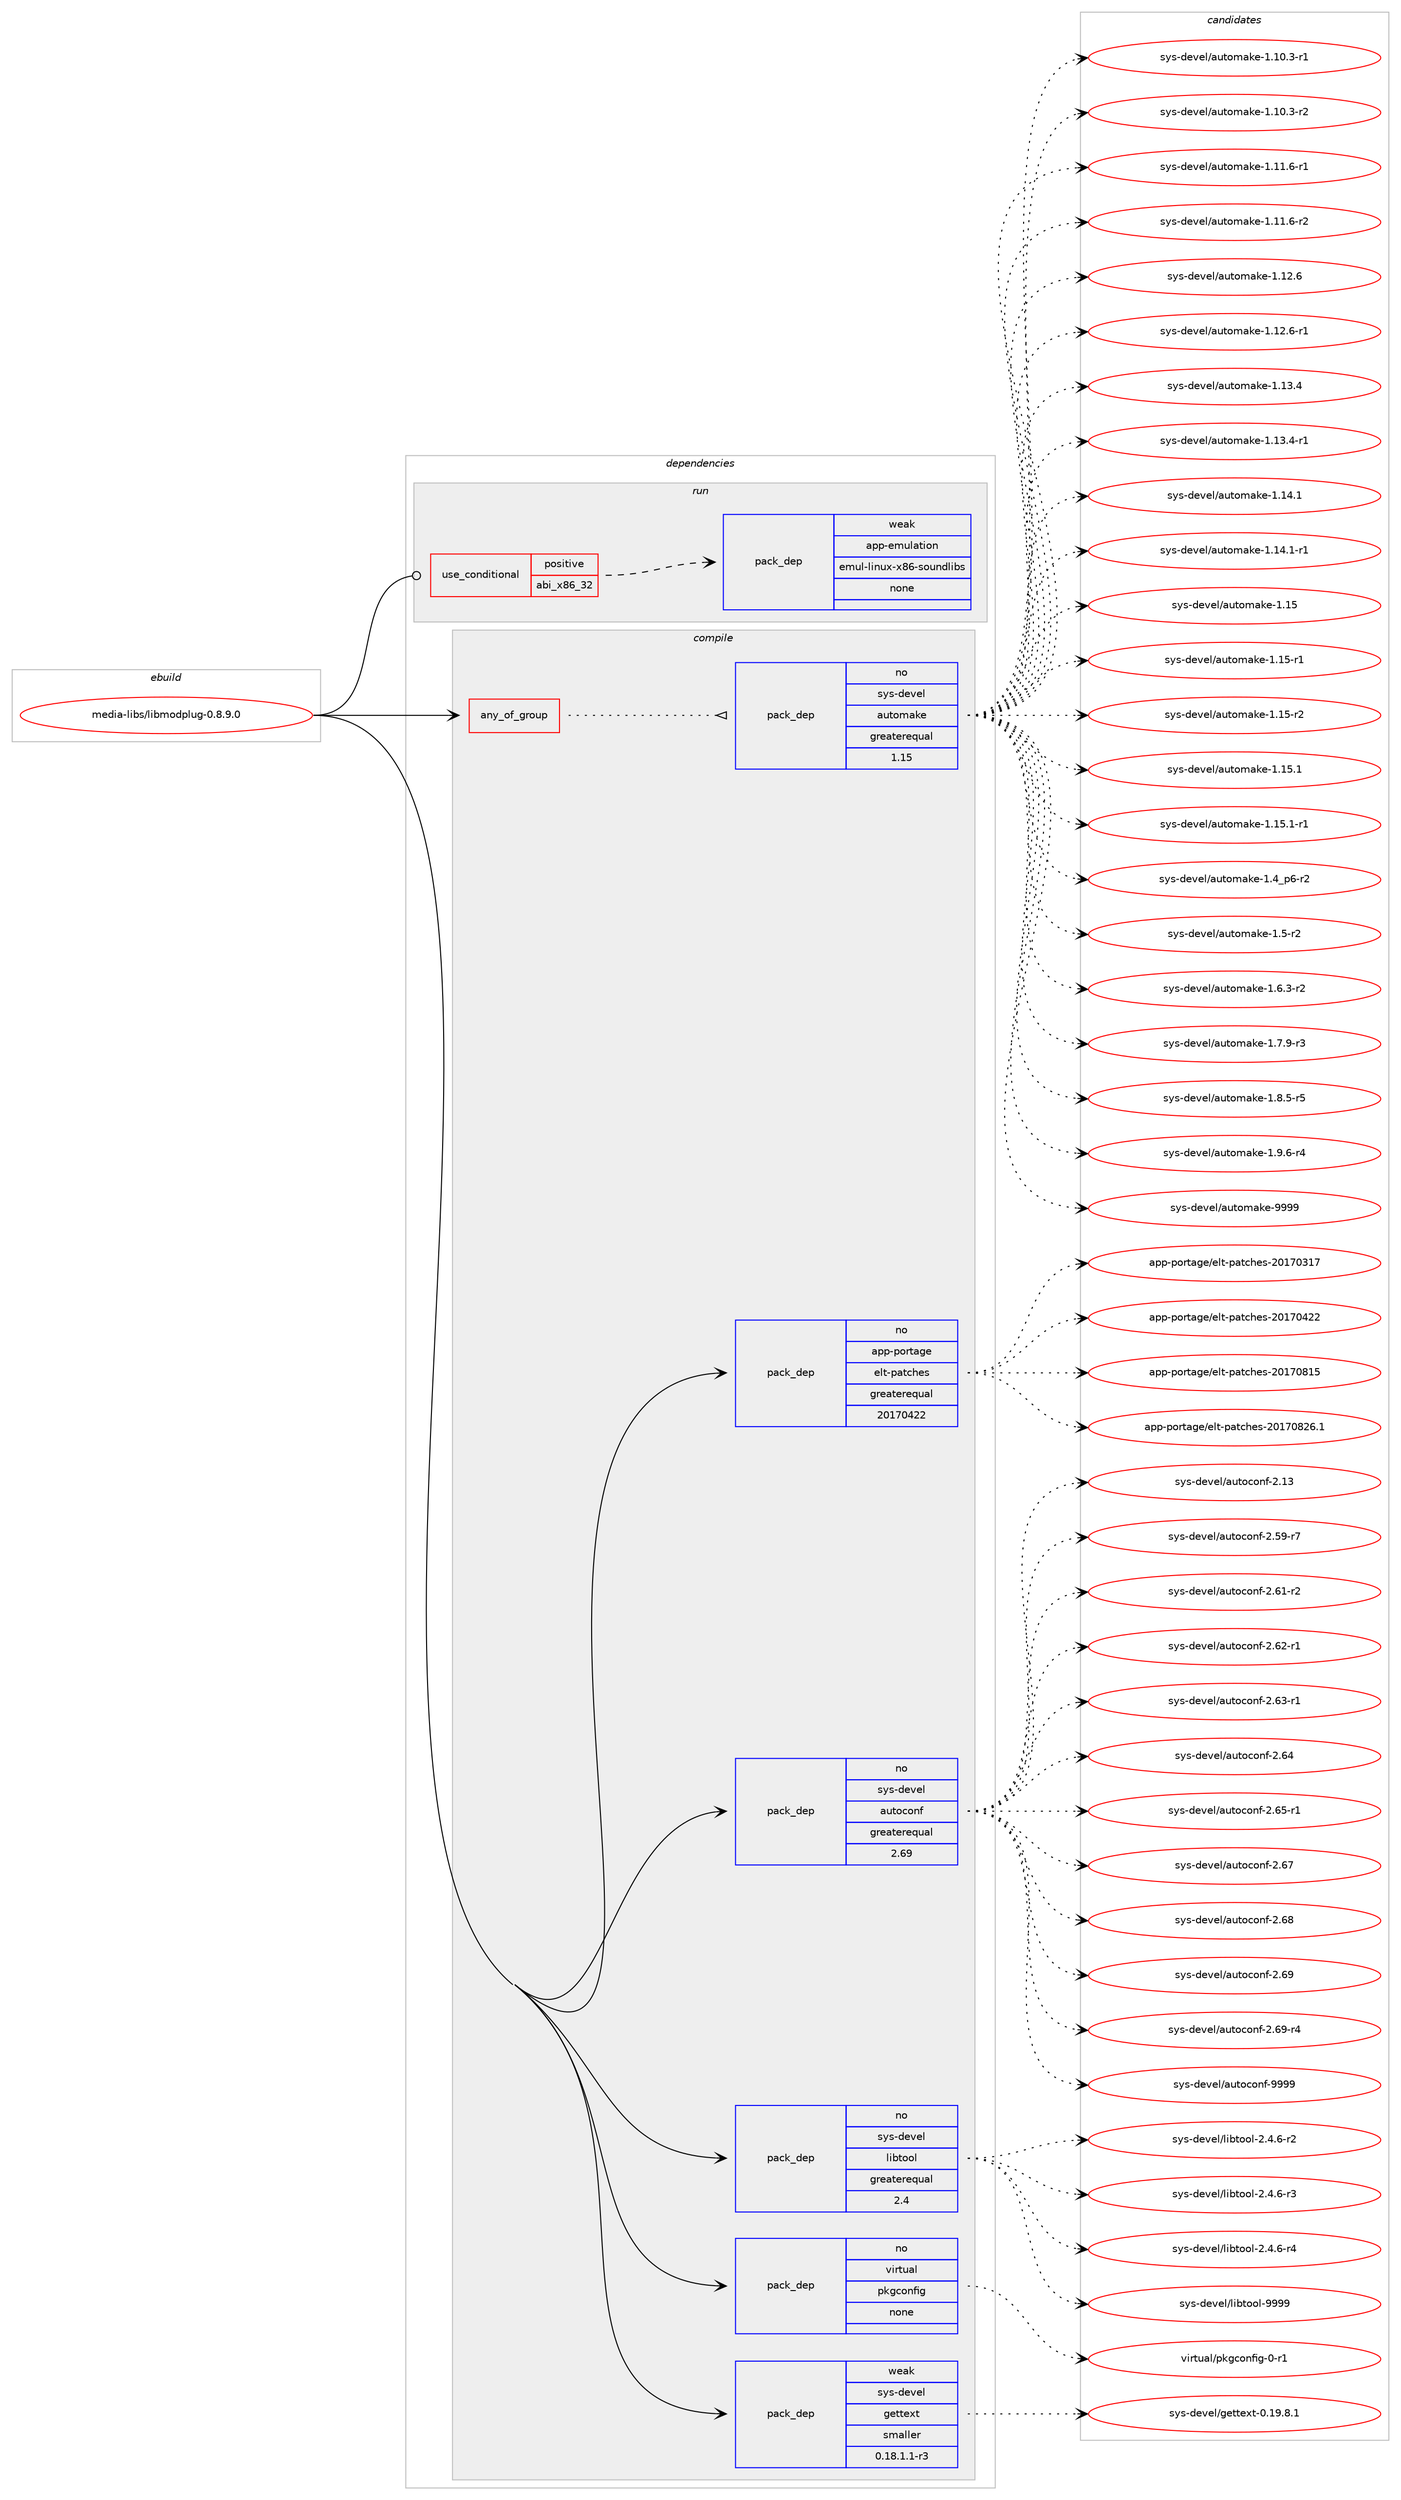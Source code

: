 digraph prolog {

# *************
# Graph options
# *************

newrank=true;
concentrate=true;
compound=true;
graph [rankdir=LR,fontname=Helvetica,fontsize=10,ranksep=1.5];#, ranksep=2.5, nodesep=0.2];
edge  [arrowhead=vee];
node  [fontname=Helvetica,fontsize=10];

# **********
# The ebuild
# **********

subgraph cluster_leftcol {
color=gray;
rank=same;
label=<<i>ebuild</i>>;
id [label="media-libs/libmodplug-0.8.9.0", color=red, width=4, href="../media-libs/libmodplug-0.8.9.0.svg"];
}

# ****************
# The dependencies
# ****************

subgraph cluster_midcol {
color=gray;
label=<<i>dependencies</i>>;
subgraph cluster_compile {
fillcolor="#eeeeee";
style=filled;
label=<<i>compile</i>>;
subgraph any5552 {
dependency364353 [label=<<TABLE BORDER="0" CELLBORDER="1" CELLSPACING="0" CELLPADDING="4"><TR><TD CELLPADDING="10">any_of_group</TD></TR></TABLE>>, shape=none, color=red];subgraph pack268826 {
dependency364354 [label=<<TABLE BORDER="0" CELLBORDER="1" CELLSPACING="0" CELLPADDING="4" WIDTH="220"><TR><TD ROWSPAN="6" CELLPADDING="30">pack_dep</TD></TR><TR><TD WIDTH="110">no</TD></TR><TR><TD>sys-devel</TD></TR><TR><TD>automake</TD></TR><TR><TD>greaterequal</TD></TR><TR><TD>1.15</TD></TR></TABLE>>, shape=none, color=blue];
}
dependency364353:e -> dependency364354:w [weight=20,style="dotted",arrowhead="oinv"];
}
id:e -> dependency364353:w [weight=20,style="solid",arrowhead="vee"];
subgraph pack268827 {
dependency364355 [label=<<TABLE BORDER="0" CELLBORDER="1" CELLSPACING="0" CELLPADDING="4" WIDTH="220"><TR><TD ROWSPAN="6" CELLPADDING="30">pack_dep</TD></TR><TR><TD WIDTH="110">no</TD></TR><TR><TD>app-portage</TD></TR><TR><TD>elt-patches</TD></TR><TR><TD>greaterequal</TD></TR><TR><TD>20170422</TD></TR></TABLE>>, shape=none, color=blue];
}
id:e -> dependency364355:w [weight=20,style="solid",arrowhead="vee"];
subgraph pack268828 {
dependency364356 [label=<<TABLE BORDER="0" CELLBORDER="1" CELLSPACING="0" CELLPADDING="4" WIDTH="220"><TR><TD ROWSPAN="6" CELLPADDING="30">pack_dep</TD></TR><TR><TD WIDTH="110">no</TD></TR><TR><TD>sys-devel</TD></TR><TR><TD>autoconf</TD></TR><TR><TD>greaterequal</TD></TR><TR><TD>2.69</TD></TR></TABLE>>, shape=none, color=blue];
}
id:e -> dependency364356:w [weight=20,style="solid",arrowhead="vee"];
subgraph pack268829 {
dependency364357 [label=<<TABLE BORDER="0" CELLBORDER="1" CELLSPACING="0" CELLPADDING="4" WIDTH="220"><TR><TD ROWSPAN="6" CELLPADDING="30">pack_dep</TD></TR><TR><TD WIDTH="110">no</TD></TR><TR><TD>sys-devel</TD></TR><TR><TD>libtool</TD></TR><TR><TD>greaterequal</TD></TR><TR><TD>2.4</TD></TR></TABLE>>, shape=none, color=blue];
}
id:e -> dependency364357:w [weight=20,style="solid",arrowhead="vee"];
subgraph pack268830 {
dependency364358 [label=<<TABLE BORDER="0" CELLBORDER="1" CELLSPACING="0" CELLPADDING="4" WIDTH="220"><TR><TD ROWSPAN="6" CELLPADDING="30">pack_dep</TD></TR><TR><TD WIDTH="110">no</TD></TR><TR><TD>virtual</TD></TR><TR><TD>pkgconfig</TD></TR><TR><TD>none</TD></TR><TR><TD></TD></TR></TABLE>>, shape=none, color=blue];
}
id:e -> dependency364358:w [weight=20,style="solid",arrowhead="vee"];
subgraph pack268831 {
dependency364359 [label=<<TABLE BORDER="0" CELLBORDER="1" CELLSPACING="0" CELLPADDING="4" WIDTH="220"><TR><TD ROWSPAN="6" CELLPADDING="30">pack_dep</TD></TR><TR><TD WIDTH="110">weak</TD></TR><TR><TD>sys-devel</TD></TR><TR><TD>gettext</TD></TR><TR><TD>smaller</TD></TR><TR><TD>0.18.1.1-r3</TD></TR></TABLE>>, shape=none, color=blue];
}
id:e -> dependency364359:w [weight=20,style="solid",arrowhead="vee"];
}
subgraph cluster_compileandrun {
fillcolor="#eeeeee";
style=filled;
label=<<i>compile and run</i>>;
}
subgraph cluster_run {
fillcolor="#eeeeee";
style=filled;
label=<<i>run</i>>;
subgraph cond89837 {
dependency364360 [label=<<TABLE BORDER="0" CELLBORDER="1" CELLSPACING="0" CELLPADDING="4"><TR><TD ROWSPAN="3" CELLPADDING="10">use_conditional</TD></TR><TR><TD>positive</TD></TR><TR><TD>abi_x86_32</TD></TR></TABLE>>, shape=none, color=red];
subgraph pack268832 {
dependency364361 [label=<<TABLE BORDER="0" CELLBORDER="1" CELLSPACING="0" CELLPADDING="4" WIDTH="220"><TR><TD ROWSPAN="6" CELLPADDING="30">pack_dep</TD></TR><TR><TD WIDTH="110">weak</TD></TR><TR><TD>app-emulation</TD></TR><TR><TD>emul-linux-x86-soundlibs</TD></TR><TR><TD>none</TD></TR><TR><TD></TD></TR></TABLE>>, shape=none, color=blue];
}
dependency364360:e -> dependency364361:w [weight=20,style="dashed",arrowhead="vee"];
}
id:e -> dependency364360:w [weight=20,style="solid",arrowhead="odot"];
}
}

# **************
# The candidates
# **************

subgraph cluster_choices {
rank=same;
color=gray;
label=<<i>candidates</i>>;

subgraph choice268826 {
color=black;
nodesep=1;
choice11512111545100101118101108479711711611110997107101454946494846514511449 [label="sys-devel/automake-1.10.3-r1", color=red, width=4,href="../sys-devel/automake-1.10.3-r1.svg"];
choice11512111545100101118101108479711711611110997107101454946494846514511450 [label="sys-devel/automake-1.10.3-r2", color=red, width=4,href="../sys-devel/automake-1.10.3-r2.svg"];
choice11512111545100101118101108479711711611110997107101454946494946544511449 [label="sys-devel/automake-1.11.6-r1", color=red, width=4,href="../sys-devel/automake-1.11.6-r1.svg"];
choice11512111545100101118101108479711711611110997107101454946494946544511450 [label="sys-devel/automake-1.11.6-r2", color=red, width=4,href="../sys-devel/automake-1.11.6-r2.svg"];
choice1151211154510010111810110847971171161111099710710145494649504654 [label="sys-devel/automake-1.12.6", color=red, width=4,href="../sys-devel/automake-1.12.6.svg"];
choice11512111545100101118101108479711711611110997107101454946495046544511449 [label="sys-devel/automake-1.12.6-r1", color=red, width=4,href="../sys-devel/automake-1.12.6-r1.svg"];
choice1151211154510010111810110847971171161111099710710145494649514652 [label="sys-devel/automake-1.13.4", color=red, width=4,href="../sys-devel/automake-1.13.4.svg"];
choice11512111545100101118101108479711711611110997107101454946495146524511449 [label="sys-devel/automake-1.13.4-r1", color=red, width=4,href="../sys-devel/automake-1.13.4-r1.svg"];
choice1151211154510010111810110847971171161111099710710145494649524649 [label="sys-devel/automake-1.14.1", color=red, width=4,href="../sys-devel/automake-1.14.1.svg"];
choice11512111545100101118101108479711711611110997107101454946495246494511449 [label="sys-devel/automake-1.14.1-r1", color=red, width=4,href="../sys-devel/automake-1.14.1-r1.svg"];
choice115121115451001011181011084797117116111109971071014549464953 [label="sys-devel/automake-1.15", color=red, width=4,href="../sys-devel/automake-1.15.svg"];
choice1151211154510010111810110847971171161111099710710145494649534511449 [label="sys-devel/automake-1.15-r1", color=red, width=4,href="../sys-devel/automake-1.15-r1.svg"];
choice1151211154510010111810110847971171161111099710710145494649534511450 [label="sys-devel/automake-1.15-r2", color=red, width=4,href="../sys-devel/automake-1.15-r2.svg"];
choice1151211154510010111810110847971171161111099710710145494649534649 [label="sys-devel/automake-1.15.1", color=red, width=4,href="../sys-devel/automake-1.15.1.svg"];
choice11512111545100101118101108479711711611110997107101454946495346494511449 [label="sys-devel/automake-1.15.1-r1", color=red, width=4,href="../sys-devel/automake-1.15.1-r1.svg"];
choice115121115451001011181011084797117116111109971071014549465295112544511450 [label="sys-devel/automake-1.4_p6-r2", color=red, width=4,href="../sys-devel/automake-1.4_p6-r2.svg"];
choice11512111545100101118101108479711711611110997107101454946534511450 [label="sys-devel/automake-1.5-r2", color=red, width=4,href="../sys-devel/automake-1.5-r2.svg"];
choice115121115451001011181011084797117116111109971071014549465446514511450 [label="sys-devel/automake-1.6.3-r2", color=red, width=4,href="../sys-devel/automake-1.6.3-r2.svg"];
choice115121115451001011181011084797117116111109971071014549465546574511451 [label="sys-devel/automake-1.7.9-r3", color=red, width=4,href="../sys-devel/automake-1.7.9-r3.svg"];
choice115121115451001011181011084797117116111109971071014549465646534511453 [label="sys-devel/automake-1.8.5-r5", color=red, width=4,href="../sys-devel/automake-1.8.5-r5.svg"];
choice115121115451001011181011084797117116111109971071014549465746544511452 [label="sys-devel/automake-1.9.6-r4", color=red, width=4,href="../sys-devel/automake-1.9.6-r4.svg"];
choice115121115451001011181011084797117116111109971071014557575757 [label="sys-devel/automake-9999", color=red, width=4,href="../sys-devel/automake-9999.svg"];
dependency364354:e -> choice11512111545100101118101108479711711611110997107101454946494846514511449:w [style=dotted,weight="100"];
dependency364354:e -> choice11512111545100101118101108479711711611110997107101454946494846514511450:w [style=dotted,weight="100"];
dependency364354:e -> choice11512111545100101118101108479711711611110997107101454946494946544511449:w [style=dotted,weight="100"];
dependency364354:e -> choice11512111545100101118101108479711711611110997107101454946494946544511450:w [style=dotted,weight="100"];
dependency364354:e -> choice1151211154510010111810110847971171161111099710710145494649504654:w [style=dotted,weight="100"];
dependency364354:e -> choice11512111545100101118101108479711711611110997107101454946495046544511449:w [style=dotted,weight="100"];
dependency364354:e -> choice1151211154510010111810110847971171161111099710710145494649514652:w [style=dotted,weight="100"];
dependency364354:e -> choice11512111545100101118101108479711711611110997107101454946495146524511449:w [style=dotted,weight="100"];
dependency364354:e -> choice1151211154510010111810110847971171161111099710710145494649524649:w [style=dotted,weight="100"];
dependency364354:e -> choice11512111545100101118101108479711711611110997107101454946495246494511449:w [style=dotted,weight="100"];
dependency364354:e -> choice115121115451001011181011084797117116111109971071014549464953:w [style=dotted,weight="100"];
dependency364354:e -> choice1151211154510010111810110847971171161111099710710145494649534511449:w [style=dotted,weight="100"];
dependency364354:e -> choice1151211154510010111810110847971171161111099710710145494649534511450:w [style=dotted,weight="100"];
dependency364354:e -> choice1151211154510010111810110847971171161111099710710145494649534649:w [style=dotted,weight="100"];
dependency364354:e -> choice11512111545100101118101108479711711611110997107101454946495346494511449:w [style=dotted,weight="100"];
dependency364354:e -> choice115121115451001011181011084797117116111109971071014549465295112544511450:w [style=dotted,weight="100"];
dependency364354:e -> choice11512111545100101118101108479711711611110997107101454946534511450:w [style=dotted,weight="100"];
dependency364354:e -> choice115121115451001011181011084797117116111109971071014549465446514511450:w [style=dotted,weight="100"];
dependency364354:e -> choice115121115451001011181011084797117116111109971071014549465546574511451:w [style=dotted,weight="100"];
dependency364354:e -> choice115121115451001011181011084797117116111109971071014549465646534511453:w [style=dotted,weight="100"];
dependency364354:e -> choice115121115451001011181011084797117116111109971071014549465746544511452:w [style=dotted,weight="100"];
dependency364354:e -> choice115121115451001011181011084797117116111109971071014557575757:w [style=dotted,weight="100"];
}
subgraph choice268827 {
color=black;
nodesep=1;
choice97112112451121111141169710310147101108116451129711699104101115455048495548514955 [label="app-portage/elt-patches-20170317", color=red, width=4,href="../app-portage/elt-patches-20170317.svg"];
choice97112112451121111141169710310147101108116451129711699104101115455048495548525050 [label="app-portage/elt-patches-20170422", color=red, width=4,href="../app-portage/elt-patches-20170422.svg"];
choice97112112451121111141169710310147101108116451129711699104101115455048495548564953 [label="app-portage/elt-patches-20170815", color=red, width=4,href="../app-portage/elt-patches-20170815.svg"];
choice971121124511211111411697103101471011081164511297116991041011154550484955485650544649 [label="app-portage/elt-patches-20170826.1", color=red, width=4,href="../app-portage/elt-patches-20170826.1.svg"];
dependency364355:e -> choice97112112451121111141169710310147101108116451129711699104101115455048495548514955:w [style=dotted,weight="100"];
dependency364355:e -> choice97112112451121111141169710310147101108116451129711699104101115455048495548525050:w [style=dotted,weight="100"];
dependency364355:e -> choice97112112451121111141169710310147101108116451129711699104101115455048495548564953:w [style=dotted,weight="100"];
dependency364355:e -> choice971121124511211111411697103101471011081164511297116991041011154550484955485650544649:w [style=dotted,weight="100"];
}
subgraph choice268828 {
color=black;
nodesep=1;
choice115121115451001011181011084797117116111991111101024550464951 [label="sys-devel/autoconf-2.13", color=red, width=4,href="../sys-devel/autoconf-2.13.svg"];
choice1151211154510010111810110847971171161119911111010245504653574511455 [label="sys-devel/autoconf-2.59-r7", color=red, width=4,href="../sys-devel/autoconf-2.59-r7.svg"];
choice1151211154510010111810110847971171161119911111010245504654494511450 [label="sys-devel/autoconf-2.61-r2", color=red, width=4,href="../sys-devel/autoconf-2.61-r2.svg"];
choice1151211154510010111810110847971171161119911111010245504654504511449 [label="sys-devel/autoconf-2.62-r1", color=red, width=4,href="../sys-devel/autoconf-2.62-r1.svg"];
choice1151211154510010111810110847971171161119911111010245504654514511449 [label="sys-devel/autoconf-2.63-r1", color=red, width=4,href="../sys-devel/autoconf-2.63-r1.svg"];
choice115121115451001011181011084797117116111991111101024550465452 [label="sys-devel/autoconf-2.64", color=red, width=4,href="../sys-devel/autoconf-2.64.svg"];
choice1151211154510010111810110847971171161119911111010245504654534511449 [label="sys-devel/autoconf-2.65-r1", color=red, width=4,href="../sys-devel/autoconf-2.65-r1.svg"];
choice115121115451001011181011084797117116111991111101024550465455 [label="sys-devel/autoconf-2.67", color=red, width=4,href="../sys-devel/autoconf-2.67.svg"];
choice115121115451001011181011084797117116111991111101024550465456 [label="sys-devel/autoconf-2.68", color=red, width=4,href="../sys-devel/autoconf-2.68.svg"];
choice115121115451001011181011084797117116111991111101024550465457 [label="sys-devel/autoconf-2.69", color=red, width=4,href="../sys-devel/autoconf-2.69.svg"];
choice1151211154510010111810110847971171161119911111010245504654574511452 [label="sys-devel/autoconf-2.69-r4", color=red, width=4,href="../sys-devel/autoconf-2.69-r4.svg"];
choice115121115451001011181011084797117116111991111101024557575757 [label="sys-devel/autoconf-9999", color=red, width=4,href="../sys-devel/autoconf-9999.svg"];
dependency364356:e -> choice115121115451001011181011084797117116111991111101024550464951:w [style=dotted,weight="100"];
dependency364356:e -> choice1151211154510010111810110847971171161119911111010245504653574511455:w [style=dotted,weight="100"];
dependency364356:e -> choice1151211154510010111810110847971171161119911111010245504654494511450:w [style=dotted,weight="100"];
dependency364356:e -> choice1151211154510010111810110847971171161119911111010245504654504511449:w [style=dotted,weight="100"];
dependency364356:e -> choice1151211154510010111810110847971171161119911111010245504654514511449:w [style=dotted,weight="100"];
dependency364356:e -> choice115121115451001011181011084797117116111991111101024550465452:w [style=dotted,weight="100"];
dependency364356:e -> choice1151211154510010111810110847971171161119911111010245504654534511449:w [style=dotted,weight="100"];
dependency364356:e -> choice115121115451001011181011084797117116111991111101024550465455:w [style=dotted,weight="100"];
dependency364356:e -> choice115121115451001011181011084797117116111991111101024550465456:w [style=dotted,weight="100"];
dependency364356:e -> choice115121115451001011181011084797117116111991111101024550465457:w [style=dotted,weight="100"];
dependency364356:e -> choice1151211154510010111810110847971171161119911111010245504654574511452:w [style=dotted,weight="100"];
dependency364356:e -> choice115121115451001011181011084797117116111991111101024557575757:w [style=dotted,weight="100"];
}
subgraph choice268829 {
color=black;
nodesep=1;
choice1151211154510010111810110847108105981161111111084550465246544511450 [label="sys-devel/libtool-2.4.6-r2", color=red, width=4,href="../sys-devel/libtool-2.4.6-r2.svg"];
choice1151211154510010111810110847108105981161111111084550465246544511451 [label="sys-devel/libtool-2.4.6-r3", color=red, width=4,href="../sys-devel/libtool-2.4.6-r3.svg"];
choice1151211154510010111810110847108105981161111111084550465246544511452 [label="sys-devel/libtool-2.4.6-r4", color=red, width=4,href="../sys-devel/libtool-2.4.6-r4.svg"];
choice1151211154510010111810110847108105981161111111084557575757 [label="sys-devel/libtool-9999", color=red, width=4,href="../sys-devel/libtool-9999.svg"];
dependency364357:e -> choice1151211154510010111810110847108105981161111111084550465246544511450:w [style=dotted,weight="100"];
dependency364357:e -> choice1151211154510010111810110847108105981161111111084550465246544511451:w [style=dotted,weight="100"];
dependency364357:e -> choice1151211154510010111810110847108105981161111111084550465246544511452:w [style=dotted,weight="100"];
dependency364357:e -> choice1151211154510010111810110847108105981161111111084557575757:w [style=dotted,weight="100"];
}
subgraph choice268830 {
color=black;
nodesep=1;
choice11810511411611797108471121071039911111010210510345484511449 [label="virtual/pkgconfig-0-r1", color=red, width=4,href="../virtual/pkgconfig-0-r1.svg"];
dependency364358:e -> choice11810511411611797108471121071039911111010210510345484511449:w [style=dotted,weight="100"];
}
subgraph choice268831 {
color=black;
nodesep=1;
choice1151211154510010111810110847103101116116101120116454846495746564649 [label="sys-devel/gettext-0.19.8.1", color=red, width=4,href="../sys-devel/gettext-0.19.8.1.svg"];
dependency364359:e -> choice1151211154510010111810110847103101116116101120116454846495746564649:w [style=dotted,weight="100"];
}
subgraph choice268832 {
color=black;
nodesep=1;
}
}

}
